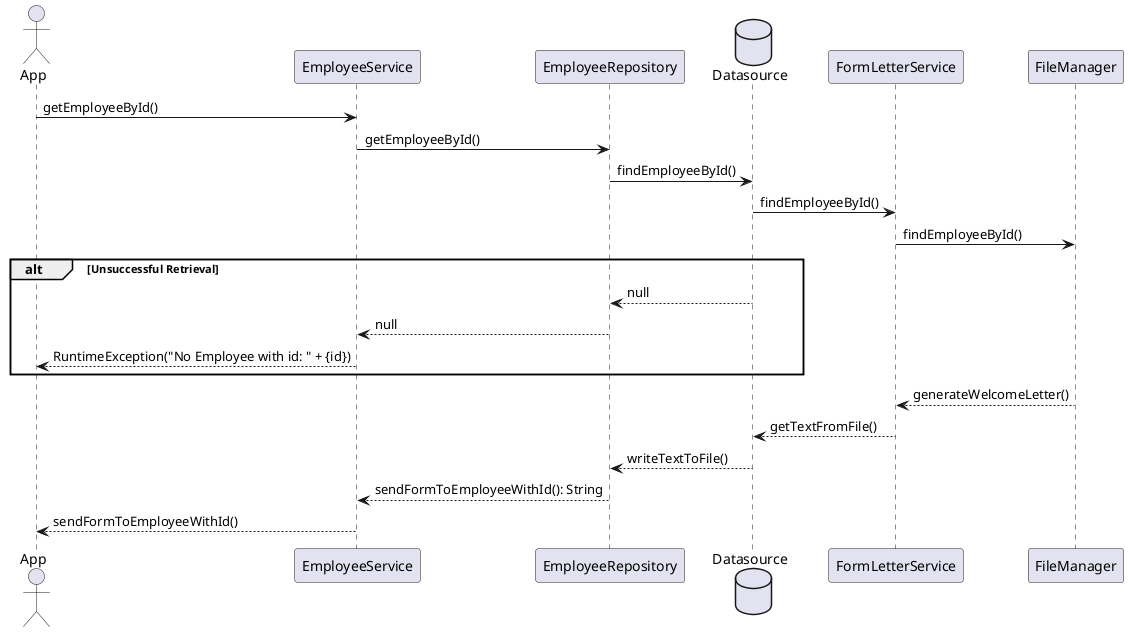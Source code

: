 @startuml

actor App
participant EmployeeService
participant EmployeeRepository
database Datasource
participant FormLetterService
participant FileManager

App -> EmployeeService: getEmployeeById()
EmployeeService -> EmployeeRepository: getEmployeeById()
EmployeeRepository -> Datasource: findEmployeeById()
Datasource -> FormLetterService: findEmployeeById()
FormLetterService -> FileManager: findEmployeeById()

alt Unsuccessful Retrieval
EmployeeRepository <-- Datasource: null
EmployeeService <-- EmployeeRepository: null
App <-- EmployeeService: RuntimeException("No Employee with id: " + {id})
end

FormLetterService <-- FileManager: generateWelcomeLetter()
Datasource <-- FormLetterService: getTextFromFile()
EmployeeRepository <-- Datasource: writeTextToFile()
EmployeeService <-- EmployeeRepository: sendFormToEmployeeWithId(): String
App <-- EmployeeService: sendFormToEmployeeWithId()

@enduml